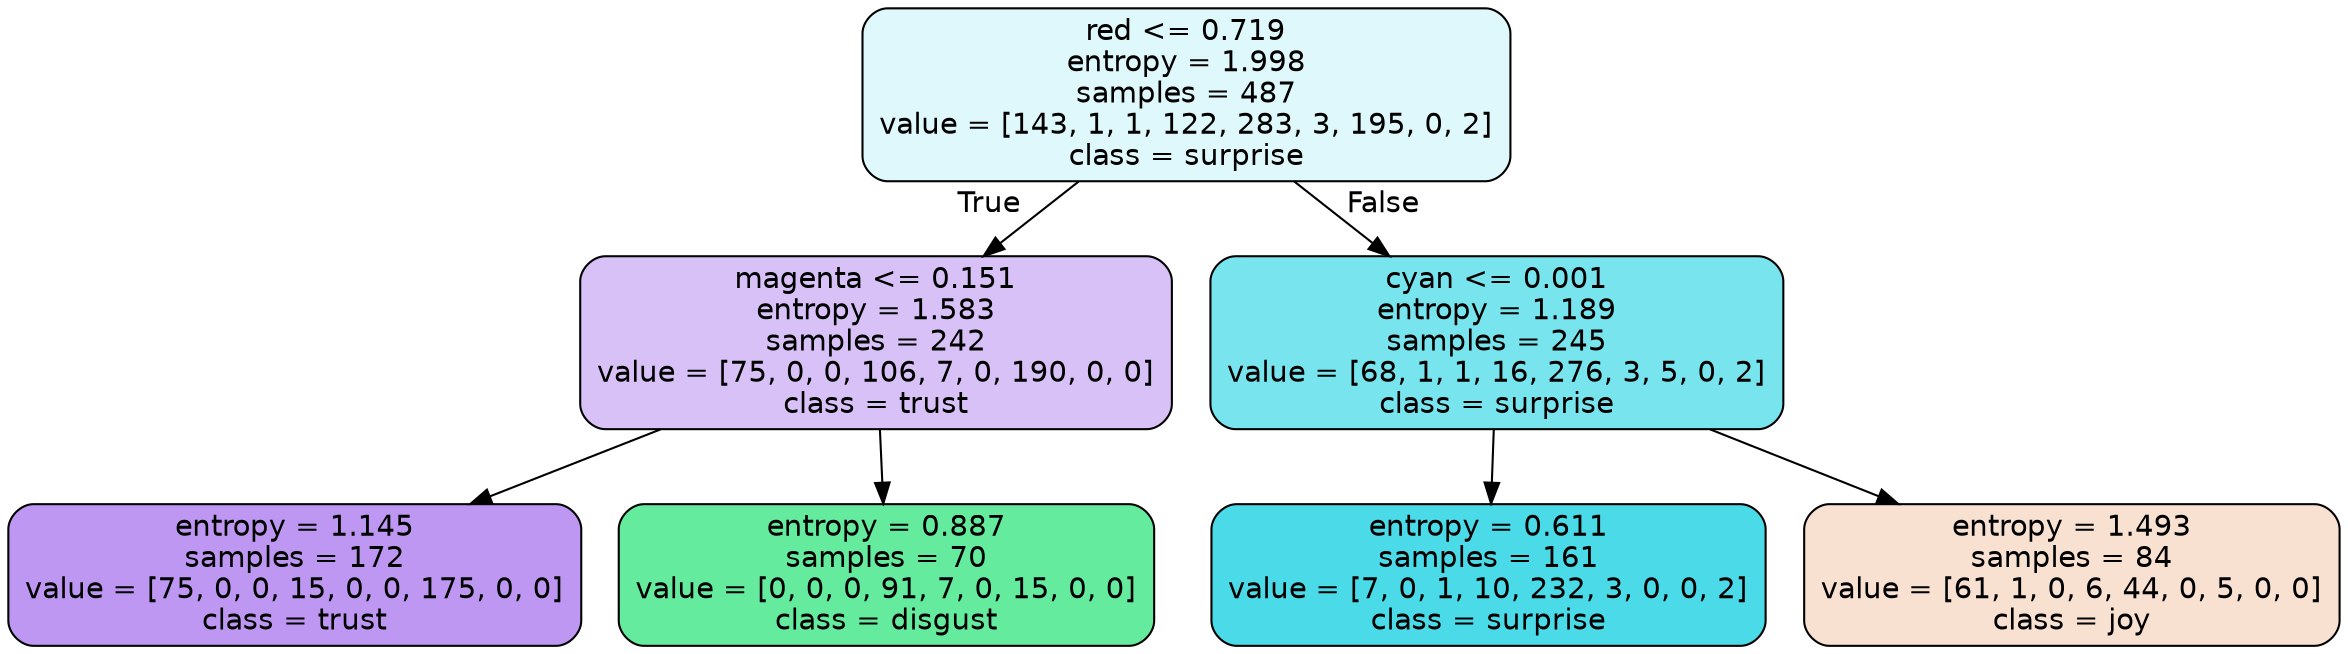 digraph Tree {
node [shape=box, style="filled, rounded", color="black", fontname=helvetica] ;
edge [fontname=helvetica] ;
0 [label="red <= 0.719\nentropy = 1.998\nsamples = 487\nvalue = [143, 1, 1, 122, 283, 3, 195, 0, 2]\nclass = surprise", fillcolor="#39d7e528"] ;
1 [label="magenta <= 0.151\nentropy = 1.583\nsamples = 242\nvalue = [75, 0, 0, 106, 7, 0, 190, 0, 0]\nclass = trust", fillcolor="#8139e54f"] ;
0 -> 1 [labeldistance=2.5, labelangle=45, headlabel="True"] ;
2 [label="entropy = 1.145\nsamples = 172\nvalue = [75, 0, 0, 15, 0, 0, 175, 0, 0]\nclass = trust", fillcolor="#8139e586"] ;
1 -> 2 ;
3 [label="entropy = 0.887\nsamples = 70\nvalue = [0, 0, 0, 91, 7, 0, 15, 0, 0]\nclass = disgust", fillcolor="#39e581c6"] ;
1 -> 3 ;
4 [label="cyan <= 0.001\nentropy = 1.189\nsamples = 245\nvalue = [68, 1, 1, 16, 276, 3, 5, 0, 2]\nclass = surprise", fillcolor="#39d7e5ae"] ;
0 -> 4 [labeldistance=2.5, labelangle=-45, headlabel="False"] ;
5 [label="entropy = 0.611\nsamples = 161\nvalue = [7, 0, 1, 10, 232, 3, 0, 0, 2]\nclass = surprise", fillcolor="#39d7e5e7"] ;
4 -> 5 ;
6 [label="entropy = 1.493\nsamples = 84\nvalue = [61, 1, 0, 6, 44, 0, 5, 0, 0]\nclass = joy", fillcolor="#e581393b"] ;
4 -> 6 ;
}